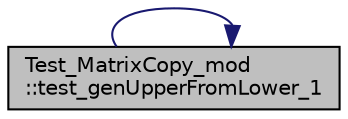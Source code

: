 digraph "Test_MatrixCopy_mod::test_genUpperFromLower_1"
{
 // LATEX_PDF_SIZE
  edge [fontname="Helvetica",fontsize="10",labelfontname="Helvetica",labelfontsize="10"];
  node [fontname="Helvetica",fontsize="10",shape=record];
  rankdir="LR";
  Node1 [label="Test_MatrixCopy_mod\l::test_genUpperFromLower_1",height=0.2,width=0.4,color="black", fillcolor="grey75", style="filled", fontcolor="black",tooltip="Test the accuracy of MatrixCopy_mod::genUpperFromLower() without the input optional value diagEnabled..."];
  Node1 -> Node1 [color="midnightblue",fontsize="10",style="solid",fontname="Helvetica"];
}
